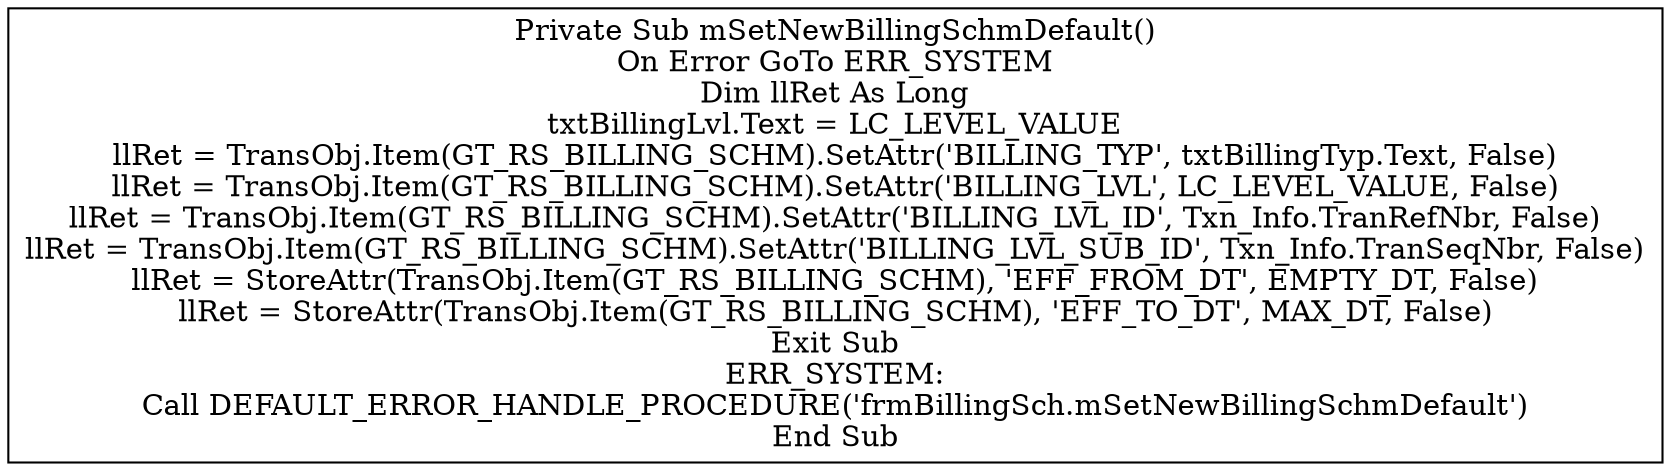 digraph G{
Node_1 [ label ="Private Sub mSetNewBillingSchmDefault()\nOn Error GoTo ERR_SYSTEM\nDim llRet As Long\ntxtBillingLvl.Text = LC_LEVEL_VALUE\nllRet = TransObj.Item(GT_RS_BILLING_SCHM).SetAttr('BILLING_TYP', txtBillingTyp.Text, False)\nllRet = TransObj.Item(GT_RS_BILLING_SCHM).SetAttr('BILLING_LVL', LC_LEVEL_VALUE, False)\nllRet = TransObj.Item(GT_RS_BILLING_SCHM).SetAttr('BILLING_LVL_ID', Txn_Info.TranRefNbr, False)\nllRet = TransObj.Item(GT_RS_BILLING_SCHM).SetAttr('BILLING_LVL_SUB_ID', Txn_Info.TranSeqNbr, False)\nllRet = StoreAttr(TransObj.Item(GT_RS_BILLING_SCHM), 'EFF_FROM_DT', EMPTY_DT, False)\nllRet = StoreAttr(TransObj.Item(GT_RS_BILLING_SCHM), 'EFF_TO_DT', MAX_DT, False)\nExit Sub\nERR_SYSTEM:\nCall DEFAULT_ERROR_HANDLE_PROCEDURE('frmBillingSch.mSetNewBillingSchmDefault')\nEnd Sub",shape="box"];
}
